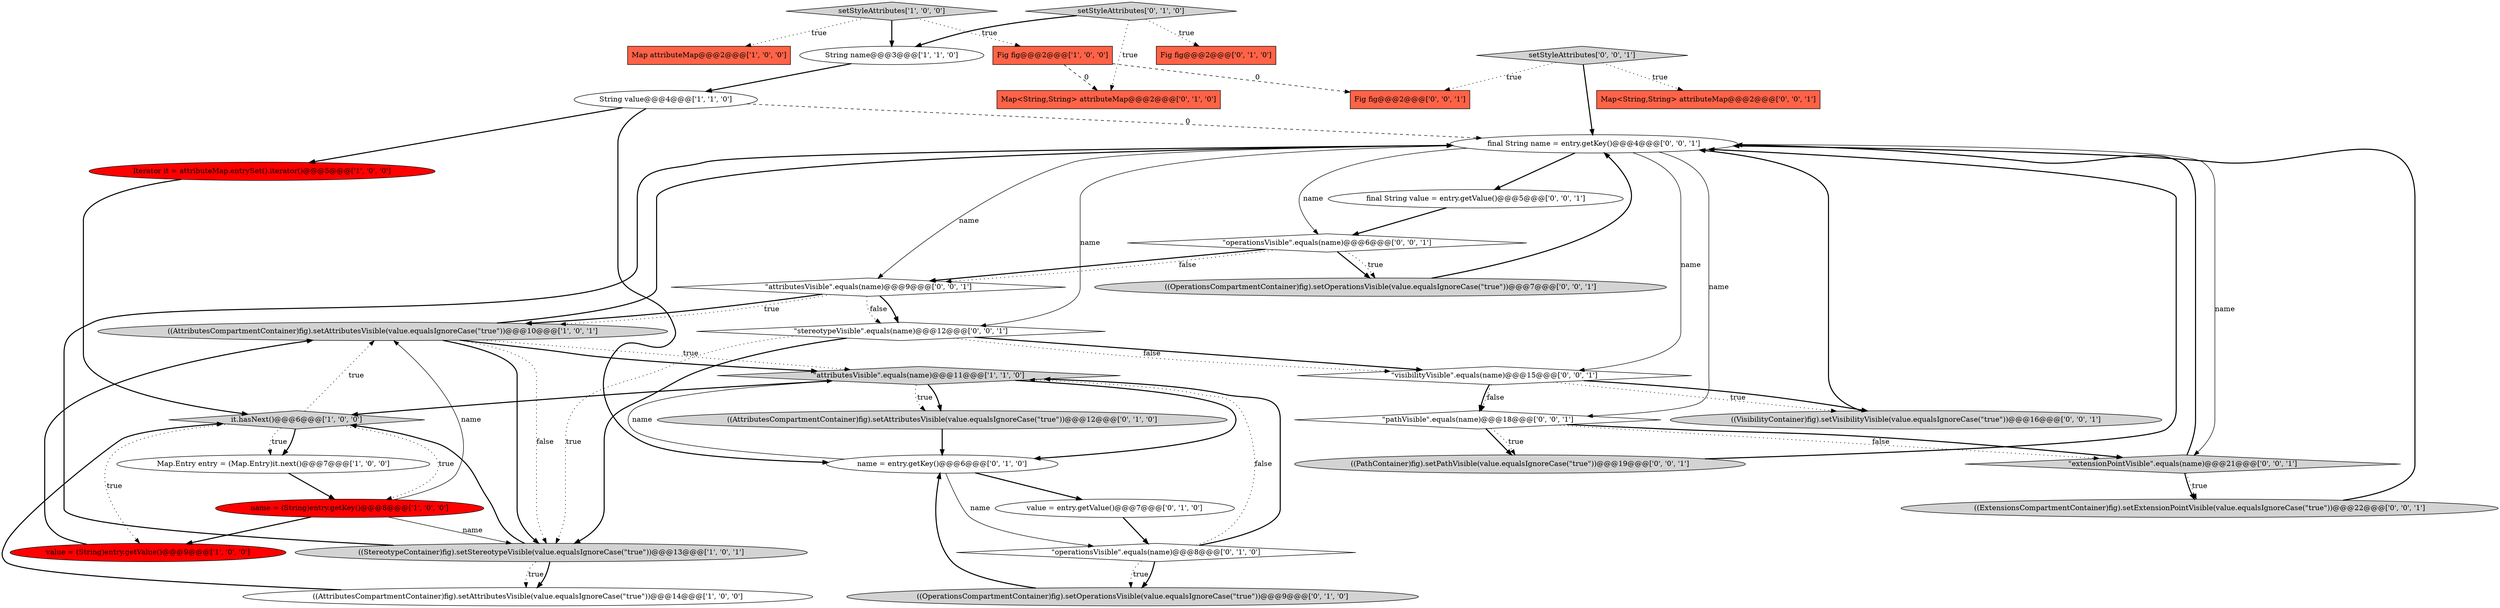 digraph {
31 [style = filled, label = "final String name = entry.getKey()@@@4@@@['0', '0', '1']", fillcolor = white, shape = ellipse image = "AAA0AAABBB3BBB"];
13 [style = filled, label = "((AttributesCompartmentContainer)fig).setAttributesVisible(value.equalsIgnoreCase(\"true\"))@@@14@@@['1', '0', '0']", fillcolor = white, shape = ellipse image = "AAA0AAABBB1BBB"];
4 [style = filled, label = "it.hasNext()@@@6@@@['1', '0', '0']", fillcolor = lightgray, shape = diamond image = "AAA0AAABBB1BBB"];
8 [style = filled, label = "Map.Entry entry = (Map.Entry)it.next()@@@7@@@['1', '0', '0']", fillcolor = white, shape = ellipse image = "AAA0AAABBB1BBB"];
23 [style = filled, label = "Map<String,String> attributeMap@@@2@@@['0', '0', '1']", fillcolor = tomato, shape = box image = "AAA0AAABBB3BBB"];
18 [style = filled, label = "Map<String,String> attributeMap@@@2@@@['0', '1', '0']", fillcolor = tomato, shape = box image = "AAA1AAABBB2BBB"];
35 [style = filled, label = "((VisibilityContainer)fig).setVisibilityVisible(value.equalsIgnoreCase(\"true\"))@@@16@@@['0', '0', '1']", fillcolor = lightgray, shape = ellipse image = "AAA0AAABBB3BBB"];
3 [style = filled, label = "((AttributesCompartmentContainer)fig).setAttributesVisible(value.equalsIgnoreCase(\"true\"))@@@10@@@['1', '0', '1']", fillcolor = lightgray, shape = ellipse image = "AAA0AAABBB1BBB"];
24 [style = filled, label = "\"operationsVisible\".equals(name)@@@6@@@['0', '0', '1']", fillcolor = white, shape = diamond image = "AAA0AAABBB3BBB"];
7 [style = filled, label = "Map attributeMap@@@2@@@['1', '0', '0']", fillcolor = tomato, shape = box image = "AAA0AAABBB1BBB"];
21 [style = filled, label = "name = entry.getKey()@@@6@@@['0', '1', '0']", fillcolor = white, shape = ellipse image = "AAA0AAABBB2BBB"];
25 [style = filled, label = "\"stereotypeVisible\".equals(name)@@@12@@@['0', '0', '1']", fillcolor = white, shape = diamond image = "AAA0AAABBB3BBB"];
17 [style = filled, label = "((AttributesCompartmentContainer)fig).setAttributesVisible(value.equalsIgnoreCase(\"true\"))@@@12@@@['0', '1', '0']", fillcolor = lightgray, shape = ellipse image = "AAA0AAABBB2BBB"];
6 [style = filled, label = "((StereotypeContainer)fig).setStereotypeVisible(value.equalsIgnoreCase(\"true\"))@@@13@@@['1', '0', '1']", fillcolor = lightgray, shape = ellipse image = "AAA0AAABBB1BBB"];
28 [style = filled, label = "Fig fig@@@2@@@['0', '0', '1']", fillcolor = tomato, shape = box image = "AAA0AAABBB3BBB"];
12 [style = filled, label = "setStyleAttributes['1', '0', '0']", fillcolor = lightgray, shape = diamond image = "AAA0AAABBB1BBB"];
26 [style = filled, label = "final String value = entry.getValue()@@@5@@@['0', '0', '1']", fillcolor = white, shape = ellipse image = "AAA0AAABBB3BBB"];
20 [style = filled, label = "setStyleAttributes['0', '1', '0']", fillcolor = lightgray, shape = diamond image = "AAA0AAABBB2BBB"];
1 [style = filled, label = "String value@@@4@@@['1', '1', '0']", fillcolor = white, shape = ellipse image = "AAA0AAABBB1BBB"];
30 [style = filled, label = "\"pathVisible\".equals(name)@@@18@@@['0', '0', '1']", fillcolor = white, shape = diamond image = "AAA0AAABBB3BBB"];
15 [style = filled, label = "((OperationsCompartmentContainer)fig).setOperationsVisible(value.equalsIgnoreCase(\"true\"))@@@9@@@['0', '1', '0']", fillcolor = lightgray, shape = ellipse image = "AAA0AAABBB2BBB"];
34 [style = filled, label = "\"extensionPointVisible\".equals(name)@@@21@@@['0', '0', '1']", fillcolor = lightgray, shape = diamond image = "AAA0AAABBB3BBB"];
0 [style = filled, label = "String name@@@3@@@['1', '1', '0']", fillcolor = white, shape = ellipse image = "AAA0AAABBB1BBB"];
14 [style = filled, label = "Fig fig@@@2@@@['0', '1', '0']", fillcolor = tomato, shape = box image = "AAA0AAABBB2BBB"];
5 [style = filled, label = "Iterator it = attributeMap.entrySet().iterator()@@@5@@@['1', '0', '0']", fillcolor = red, shape = ellipse image = "AAA1AAABBB1BBB"];
10 [style = filled, label = "name = (String)entry.getKey()@@@8@@@['1', '0', '0']", fillcolor = red, shape = ellipse image = "AAA1AAABBB1BBB"];
16 [style = filled, label = "\"operationsVisible\".equals(name)@@@8@@@['0', '1', '0']", fillcolor = white, shape = diamond image = "AAA0AAABBB2BBB"];
33 [style = filled, label = "\"visibilityVisible\".equals(name)@@@15@@@['0', '0', '1']", fillcolor = white, shape = diamond image = "AAA0AAABBB3BBB"];
2 [style = filled, label = "value = (String)entry.getValue()@@@9@@@['1', '0', '0']", fillcolor = red, shape = ellipse image = "AAA1AAABBB1BBB"];
22 [style = filled, label = "((ExtensionsCompartmentContainer)fig).setExtensionPointVisible(value.equalsIgnoreCase(\"true\"))@@@22@@@['0', '0', '1']", fillcolor = lightgray, shape = ellipse image = "AAA0AAABBB3BBB"];
27 [style = filled, label = "\"attributesVisible\".equals(name)@@@9@@@['0', '0', '1']", fillcolor = white, shape = diamond image = "AAA0AAABBB3BBB"];
9 [style = filled, label = "Fig fig@@@2@@@['1', '0', '0']", fillcolor = tomato, shape = box image = "AAA1AAABBB1BBB"];
36 [style = filled, label = "setStyleAttributes['0', '0', '1']", fillcolor = lightgray, shape = diamond image = "AAA0AAABBB3BBB"];
11 [style = filled, label = "\"attributesVisible\".equals(name)@@@11@@@['1', '1', '0']", fillcolor = lightgray, shape = diamond image = "AAA0AAABBB1BBB"];
32 [style = filled, label = "((OperationsCompartmentContainer)fig).setOperationsVisible(value.equalsIgnoreCase(\"true\"))@@@7@@@['0', '0', '1']", fillcolor = lightgray, shape = ellipse image = "AAA0AAABBB3BBB"];
29 [style = filled, label = "((PathContainer)fig).setPathVisible(value.equalsIgnoreCase(\"true\"))@@@19@@@['0', '0', '1']", fillcolor = lightgray, shape = ellipse image = "AAA0AAABBB3BBB"];
19 [style = filled, label = "value = entry.getValue()@@@7@@@['0', '1', '0']", fillcolor = white, shape = ellipse image = "AAA0AAABBB2BBB"];
1->5 [style = bold, label=""];
8->10 [style = bold, label=""];
33->30 [style = dotted, label="false"];
25->33 [style = bold, label=""];
15->21 [style = bold, label=""];
20->0 [style = bold, label=""];
24->32 [style = bold, label=""];
31->34 [style = solid, label="name"];
25->6 [style = bold, label=""];
30->29 [style = bold, label=""];
21->16 [style = solid, label="name"];
33->35 [style = dotted, label="true"];
1->21 [style = bold, label=""];
20->18 [style = dotted, label="true"];
4->8 [style = bold, label=""];
17->21 [style = bold, label=""];
24->27 [style = bold, label=""];
27->25 [style = bold, label=""];
35->31 [style = bold, label=""];
31->27 [style = solid, label="name"];
31->30 [style = solid, label="name"];
21->19 [style = bold, label=""];
30->34 [style = dotted, label="false"];
1->31 [style = dashed, label="0"];
6->13 [style = dotted, label="true"];
10->6 [style = solid, label="name"];
36->31 [style = bold, label=""];
25->33 [style = dotted, label="false"];
3->11 [style = bold, label=""];
34->31 [style = bold, label=""];
27->25 [style = dotted, label="false"];
30->34 [style = bold, label=""];
26->24 [style = bold, label=""];
10->3 [style = solid, label="name"];
31->33 [style = solid, label="name"];
6->4 [style = bold, label=""];
30->29 [style = dotted, label="true"];
34->22 [style = dotted, label="true"];
25->6 [style = dotted, label="true"];
33->30 [style = bold, label=""];
11->17 [style = bold, label=""];
10->2 [style = bold, label=""];
12->7 [style = dotted, label="true"];
32->31 [style = bold, label=""];
4->2 [style = dotted, label="true"];
21->11 [style = solid, label="name"];
24->32 [style = dotted, label="true"];
4->10 [style = dotted, label="true"];
9->18 [style = dashed, label="0"];
2->3 [style = bold, label=""];
11->21 [style = bold, label=""];
11->4 [style = bold, label=""];
20->14 [style = dotted, label="true"];
11->17 [style = dotted, label="true"];
3->6 [style = bold, label=""];
36->28 [style = dotted, label="true"];
19->16 [style = bold, label=""];
31->26 [style = bold, label=""];
4->3 [style = dotted, label="true"];
0->1 [style = bold, label=""];
6->13 [style = bold, label=""];
5->4 [style = bold, label=""];
16->11 [style = dotted, label="false"];
31->24 [style = solid, label="name"];
31->25 [style = solid, label="name"];
36->23 [style = dotted, label="true"];
16->15 [style = dotted, label="true"];
3->11 [style = dotted, label="true"];
16->15 [style = bold, label=""];
33->35 [style = bold, label=""];
16->11 [style = bold, label=""];
3->31 [style = bold, label=""];
29->31 [style = bold, label=""];
9->28 [style = dashed, label="0"];
27->3 [style = bold, label=""];
22->31 [style = bold, label=""];
4->8 [style = dotted, label="true"];
12->0 [style = bold, label=""];
34->22 [style = bold, label=""];
27->3 [style = dotted, label="true"];
3->6 [style = dotted, label="false"];
24->27 [style = dotted, label="false"];
6->31 [style = bold, label=""];
12->9 [style = dotted, label="true"];
13->4 [style = bold, label=""];
}
